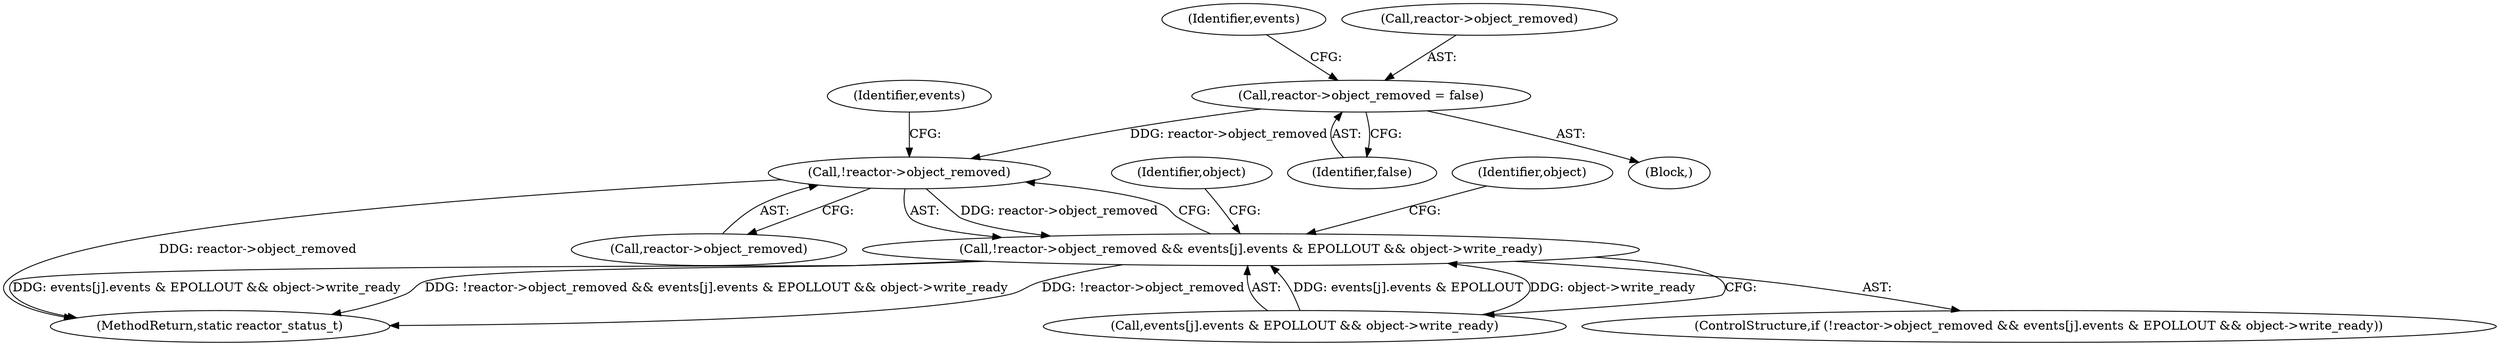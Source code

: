 digraph "0_Android_472271b153c5dc53c28beac55480a8d8434b2d5c_59@API" {
"1000264" [label="(Call,reactor->object_removed = false)"];
"1000293" [label="(Call,!reactor->object_removed)"];
"1000292" [label="(Call,!reactor->object_removed && events[j].events & EPOLLOUT && object->write_ready)"];
"1000294" [label="(Call,reactor->object_removed)"];
"1000293" [label="(Call,!reactor->object_removed)"];
"1000268" [label="(Identifier,false)"];
"1000274" [label="(Identifier,events)"];
"1000301" [label="(Identifier,events)"];
"1000292" [label="(Call,!reactor->object_removed && events[j].events & EPOLLOUT && object->write_ready)"];
"1000198" [label="(Block,)"];
"1000315" [label="(Identifier,object)"];
"1000291" [label="(ControlStructure,if (!reactor->object_removed && events[j].events & EPOLLOUT && object->write_ready))"];
"1000264" [label="(Call,reactor->object_removed = false)"];
"1000310" [label="(Identifier,object)"];
"1000336" [label="(MethodReturn,static reactor_status_t)"];
"1000297" [label="(Call,events[j].events & EPOLLOUT && object->write_ready)"];
"1000265" [label="(Call,reactor->object_removed)"];
"1000264" -> "1000198"  [label="AST: "];
"1000264" -> "1000268"  [label="CFG: "];
"1000265" -> "1000264"  [label="AST: "];
"1000268" -> "1000264"  [label="AST: "];
"1000274" -> "1000264"  [label="CFG: "];
"1000264" -> "1000293"  [label="DDG: reactor->object_removed"];
"1000293" -> "1000292"  [label="AST: "];
"1000293" -> "1000294"  [label="CFG: "];
"1000294" -> "1000293"  [label="AST: "];
"1000301" -> "1000293"  [label="CFG: "];
"1000292" -> "1000293"  [label="CFG: "];
"1000293" -> "1000336"  [label="DDG: reactor->object_removed"];
"1000293" -> "1000292"  [label="DDG: reactor->object_removed"];
"1000292" -> "1000291"  [label="AST: "];
"1000292" -> "1000297"  [label="CFG: "];
"1000297" -> "1000292"  [label="AST: "];
"1000310" -> "1000292"  [label="CFG: "];
"1000315" -> "1000292"  [label="CFG: "];
"1000292" -> "1000336"  [label="DDG: !reactor->object_removed && events[j].events & EPOLLOUT && object->write_ready"];
"1000292" -> "1000336"  [label="DDG: !reactor->object_removed"];
"1000292" -> "1000336"  [label="DDG: events[j].events & EPOLLOUT && object->write_ready"];
"1000297" -> "1000292"  [label="DDG: events[j].events & EPOLLOUT"];
"1000297" -> "1000292"  [label="DDG: object->write_ready"];
}
